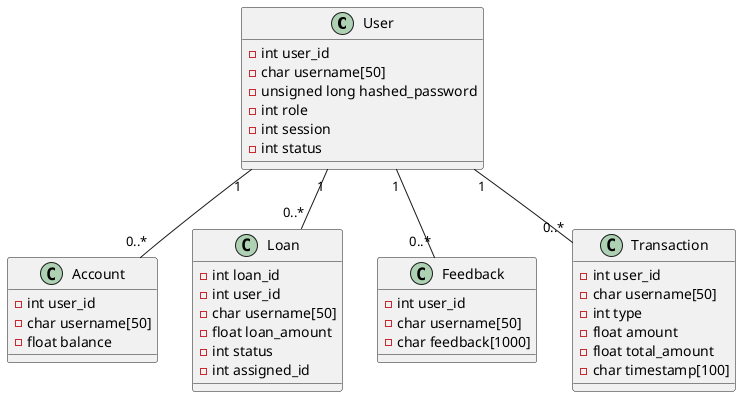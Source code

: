 @startuml Banking
class User {
    -int user_id
    -char username[50]
    -unsigned long hashed_password
    -int role 
    -int session 
    -int status
}

class Account {
    -int user_id
    -char username[50]
    -float balance
}

class Loan {
    -int loan_id
    -int user_id
    -char username[50]
    -float loan_amount
    -int status 
    -int assigned_id
}

class Feedback {
    -int user_id
    -char username[50]
    -char feedback[1000]
}

class Transaction {
    -int user_id
    -char username[50]
    -int type 
    -float amount
    -float total_amount
    -char timestamp[100]
}

User "1" -- "0..*" Account
User "1" -- "0..*" Loan
User "1" -- "0..*" Feedback
User "1" -- "0..*" Transaction

@enduml
